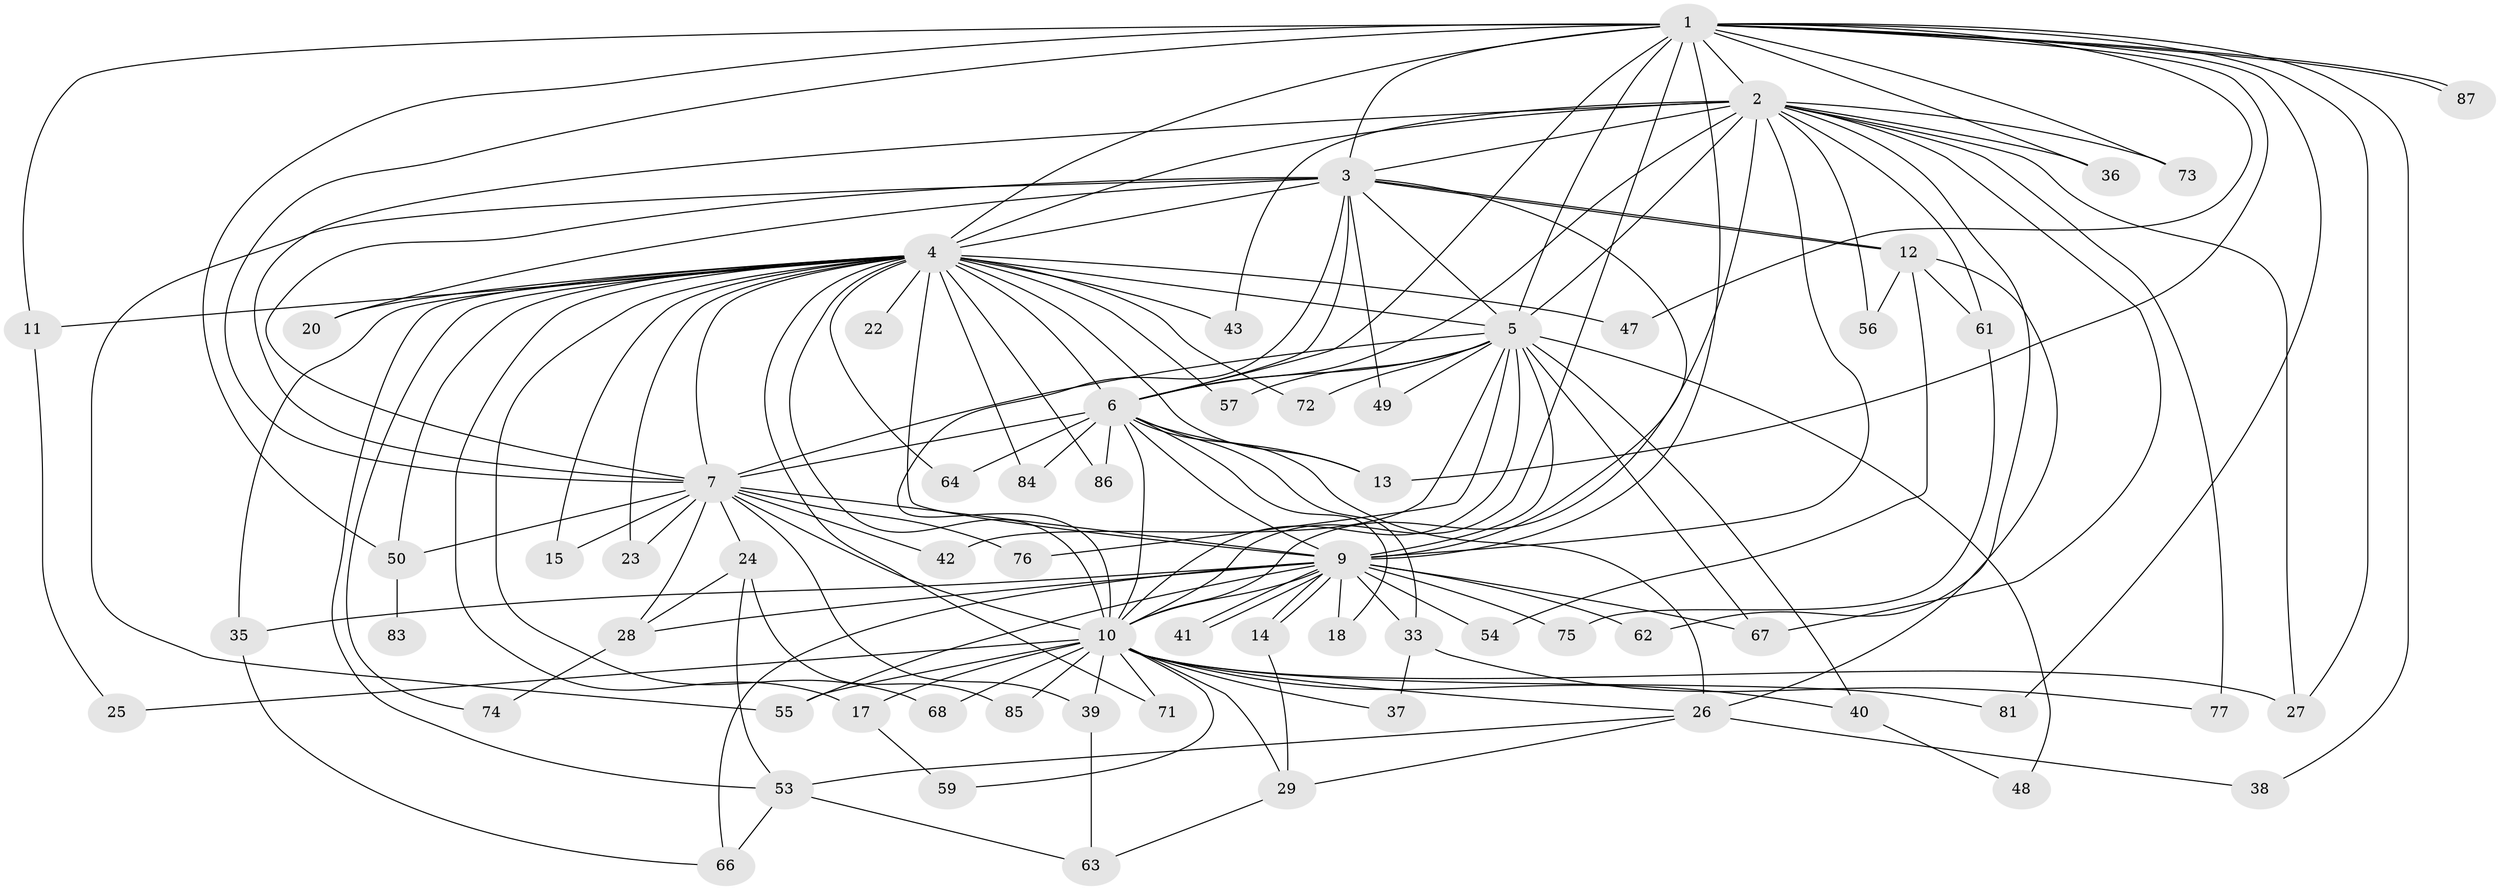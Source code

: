 // original degree distribution, {20: 0.011494252873563218, 15: 0.022988505747126436, 17: 0.022988505747126436, 21: 0.011494252873563218, 18: 0.011494252873563218, 22: 0.011494252873563218, 25: 0.011494252873563218, 23: 0.011494252873563218, 3: 0.25287356321839083, 5: 0.022988505747126436, 2: 0.5057471264367817, 7: 0.011494252873563218, 4: 0.08045977011494253, 6: 0.011494252873563218}
// Generated by graph-tools (version 1.1) at 2025/11/02/27/25 16:11:06]
// undirected, 65 vertices, 156 edges
graph export_dot {
graph [start="1"]
  node [color=gray90,style=filled];
  1 [super="+52"];
  2 [super="+16"];
  3 [super="+34"];
  4 [super="+8"];
  5 [super="+19"];
  6 [super="+30"];
  7 [super="+21"];
  9 [super="+32"];
  10 [super="+31"];
  11;
  12 [super="+44"];
  13 [super="+80"];
  14;
  15;
  17;
  18;
  20 [super="+46"];
  22;
  23;
  24 [super="+45"];
  25;
  26 [super="+51"];
  27 [super="+82"];
  28;
  29 [super="+60"];
  33;
  35;
  36;
  37;
  38;
  39;
  40;
  41;
  42;
  43;
  47;
  48;
  49;
  50 [super="+78"];
  53 [super="+65"];
  54;
  55 [super="+58"];
  56;
  57;
  59;
  61;
  62;
  63 [super="+79"];
  64;
  66 [super="+70"];
  67 [super="+69"];
  68;
  71;
  72;
  73;
  74;
  75;
  76;
  77;
  81;
  83;
  84;
  85;
  86;
  87;
  1 -- 2;
  1 -- 3 [weight=2];
  1 -- 4 [weight=2];
  1 -- 5;
  1 -- 6;
  1 -- 7;
  1 -- 9;
  1 -- 10;
  1 -- 11;
  1 -- 13;
  1 -- 27;
  1 -- 36;
  1 -- 38;
  1 -- 47;
  1 -- 73;
  1 -- 87;
  1 -- 87;
  1 -- 81;
  1 -- 50;
  2 -- 3;
  2 -- 4 [weight=3];
  2 -- 5;
  2 -- 6;
  2 -- 7 [weight=2];
  2 -- 9;
  2 -- 10;
  2 -- 27;
  2 -- 36;
  2 -- 73;
  2 -- 77;
  2 -- 67;
  2 -- 56;
  2 -- 43;
  2 -- 61;
  2 -- 62;
  3 -- 4 [weight=2];
  3 -- 5;
  3 -- 6;
  3 -- 7;
  3 -- 9;
  3 -- 10;
  3 -- 12;
  3 -- 12;
  3 -- 20;
  3 -- 49;
  3 -- 55;
  4 -- 5 [weight=2];
  4 -- 6 [weight=3];
  4 -- 7 [weight=2];
  4 -- 9 [weight=2];
  4 -- 10 [weight=3];
  4 -- 13;
  4 -- 20 [weight=2];
  4 -- 35;
  4 -- 43;
  4 -- 50;
  4 -- 57;
  4 -- 71;
  4 -- 72;
  4 -- 86;
  4 -- 53;
  4 -- 64;
  4 -- 68;
  4 -- 11;
  4 -- 74;
  4 -- 15;
  4 -- 17;
  4 -- 84;
  4 -- 22;
  4 -- 23;
  4 -- 47;
  5 -- 6;
  5 -- 7;
  5 -- 9 [weight=2];
  5 -- 10;
  5 -- 42;
  5 -- 48;
  5 -- 49;
  5 -- 76;
  5 -- 40;
  5 -- 72;
  5 -- 57;
  5 -- 67;
  6 -- 7;
  6 -- 9;
  6 -- 10;
  6 -- 18;
  6 -- 26 [weight=2];
  6 -- 33;
  6 -- 64;
  6 -- 84;
  6 -- 86;
  6 -- 13;
  7 -- 9 [weight=2];
  7 -- 10;
  7 -- 15;
  7 -- 23;
  7 -- 24 [weight=2];
  7 -- 28;
  7 -- 39;
  7 -- 42;
  7 -- 76;
  7 -- 50;
  9 -- 10;
  9 -- 14;
  9 -- 14;
  9 -- 18;
  9 -- 28;
  9 -- 33;
  9 -- 35;
  9 -- 41;
  9 -- 41;
  9 -- 54;
  9 -- 55;
  9 -- 62;
  9 -- 66;
  9 -- 67;
  9 -- 75;
  10 -- 17;
  10 -- 25;
  10 -- 26;
  10 -- 37;
  10 -- 39;
  10 -- 40;
  10 -- 59;
  10 -- 68;
  10 -- 71;
  10 -- 81;
  10 -- 85;
  10 -- 55;
  10 -- 29;
  10 -- 27;
  11 -- 25;
  12 -- 54;
  12 -- 56;
  12 -- 26;
  12 -- 61;
  14 -- 29;
  17 -- 59;
  24 -- 53;
  24 -- 28;
  24 -- 85;
  26 -- 29;
  26 -- 38;
  26 -- 53;
  28 -- 74;
  29 -- 63;
  33 -- 37;
  33 -- 77;
  35 -- 66;
  39 -- 63;
  40 -- 48;
  50 -- 83;
  53 -- 63;
  53 -- 66;
  61 -- 75;
}
